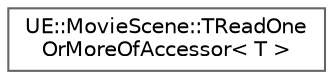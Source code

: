 digraph "Graphical Class Hierarchy"
{
 // INTERACTIVE_SVG=YES
 // LATEX_PDF_SIZE
  bgcolor="transparent";
  edge [fontname=Helvetica,fontsize=10,labelfontname=Helvetica,labelfontsize=10];
  node [fontname=Helvetica,fontsize=10,shape=box,height=0.2,width=0.4];
  rankdir="LR";
  Node0 [id="Node000000",label="UE::MovieScene::TReadOne\lOrMoreOfAccessor\< T \>",height=0.2,width=0.4,color="grey40", fillcolor="white", style="filled",URL="$de/def/structUE_1_1MovieScene_1_1TReadOneOrMoreOfAccessor.html",tooltip=" "];
}
